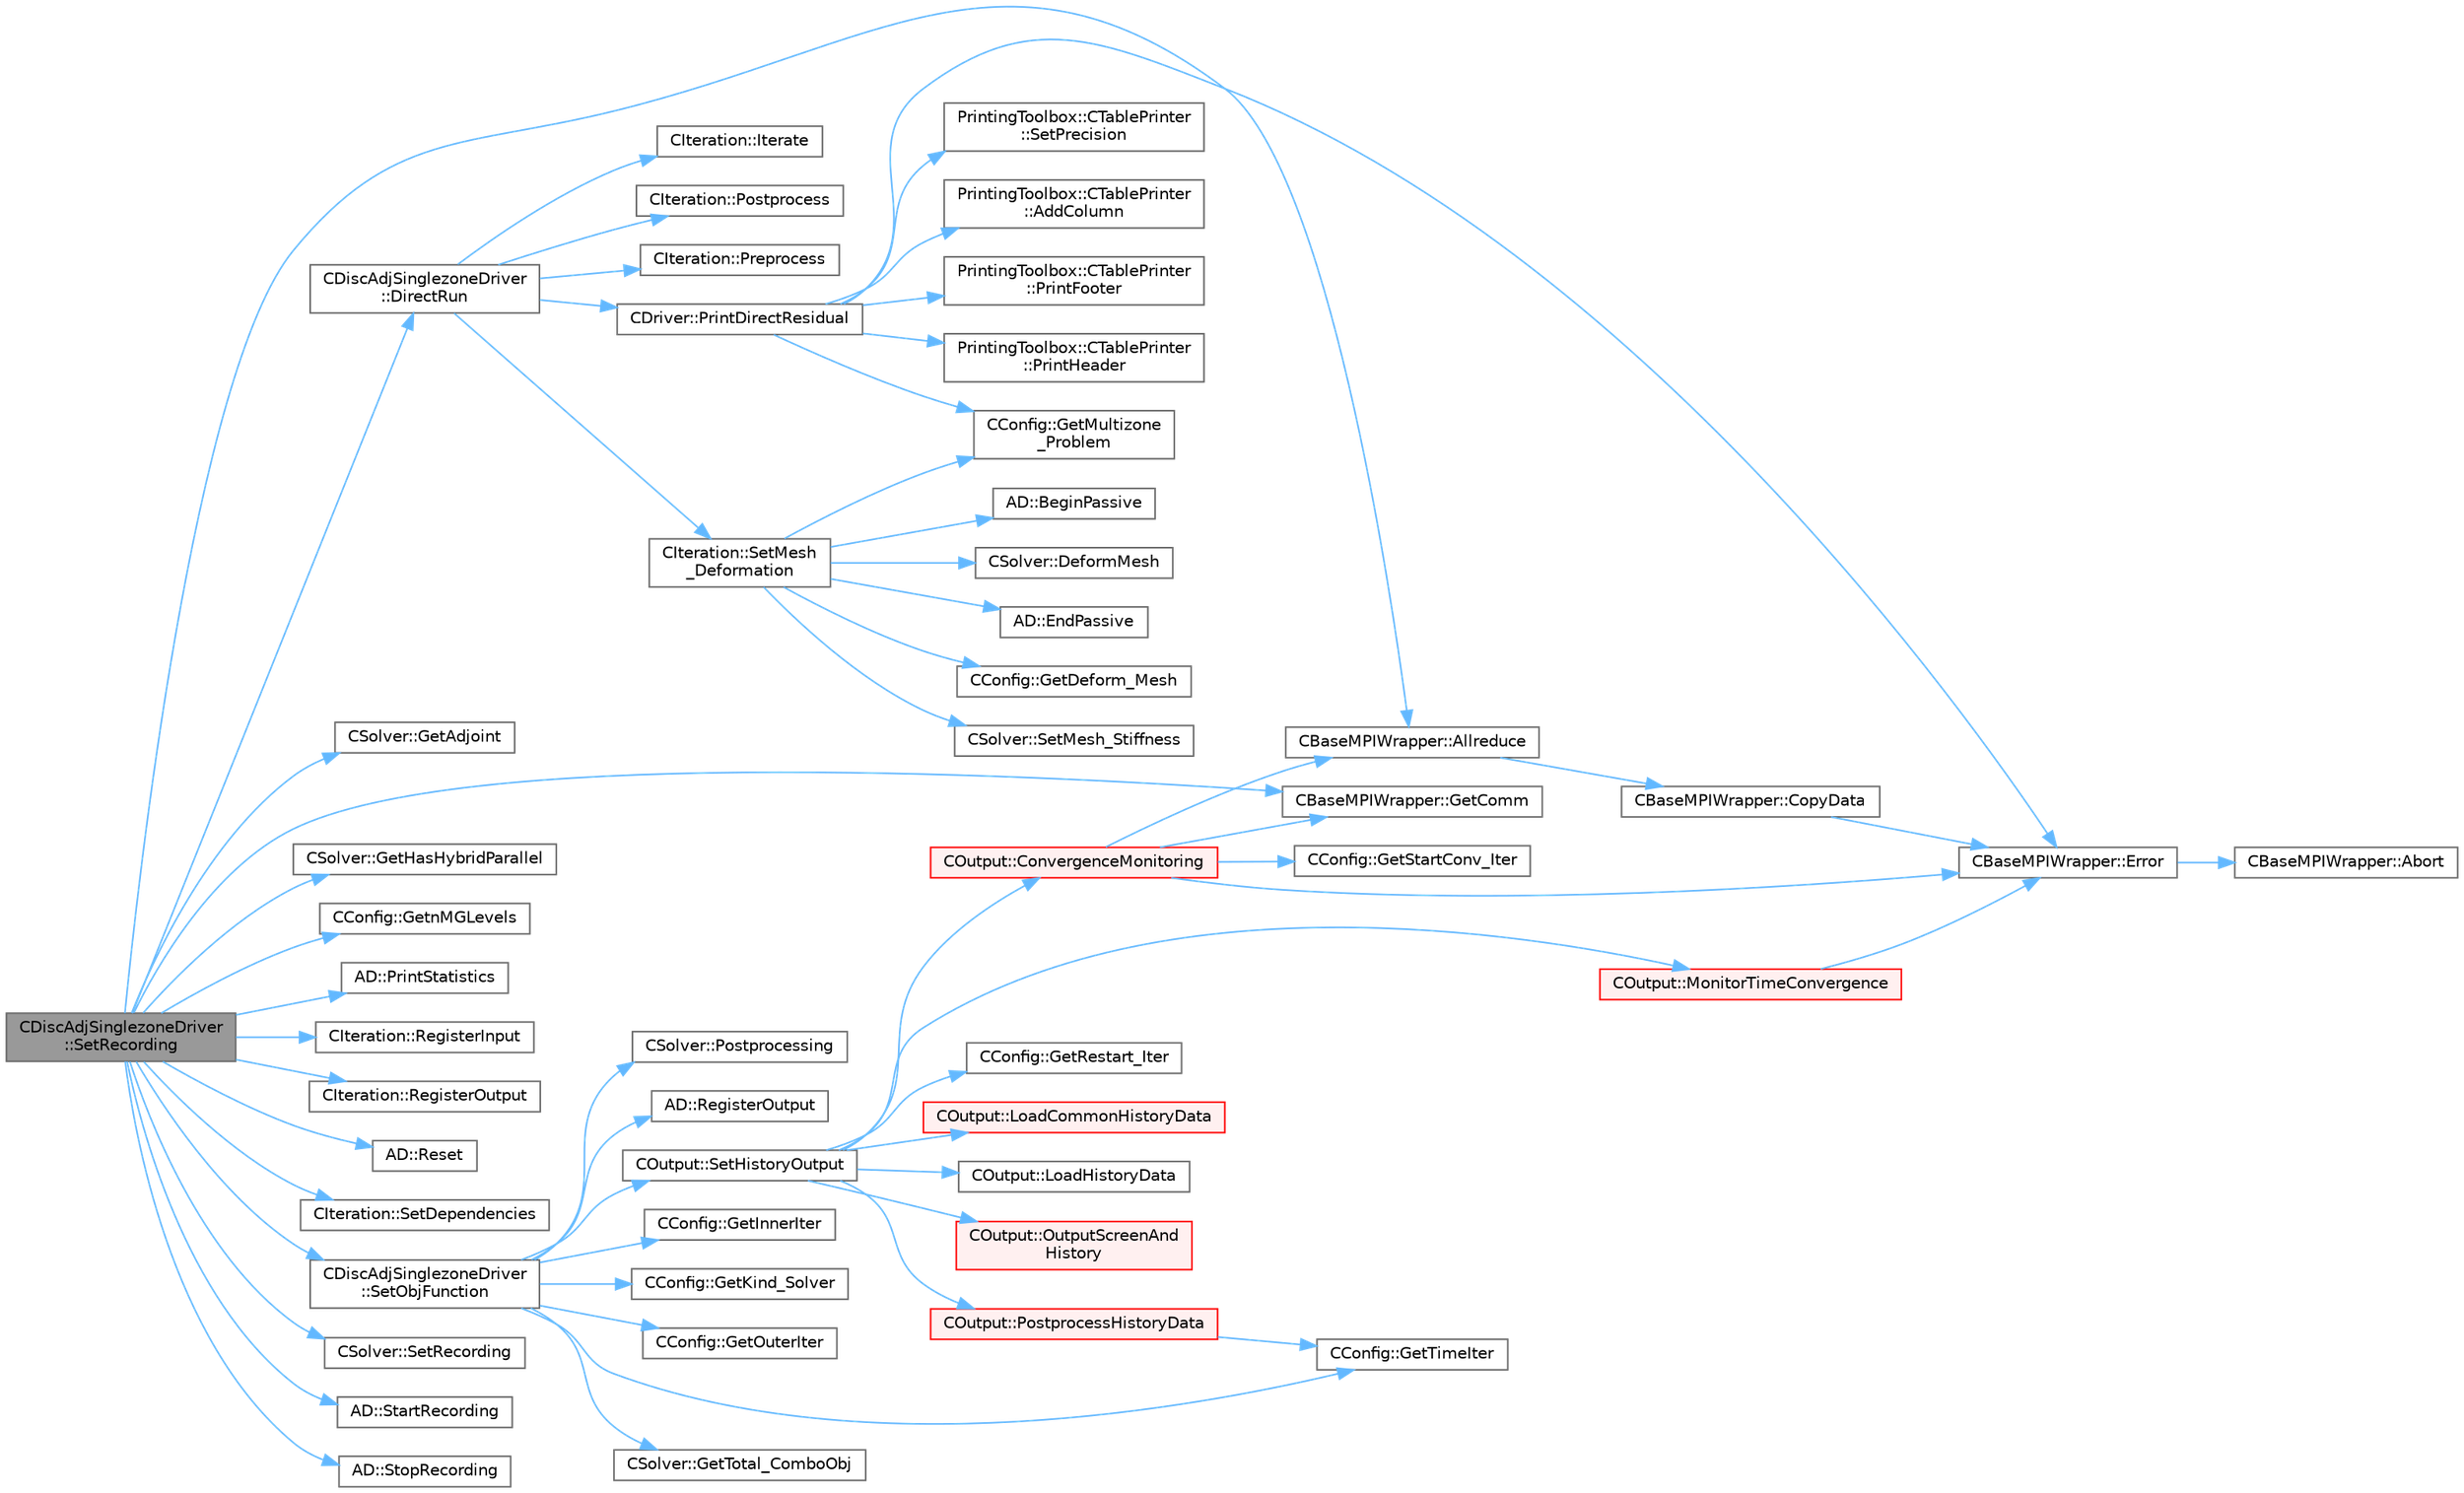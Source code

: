 digraph "CDiscAdjSinglezoneDriver::SetRecording"
{
 // LATEX_PDF_SIZE
  bgcolor="transparent";
  edge [fontname=Helvetica,fontsize=10,labelfontname=Helvetica,labelfontsize=10];
  node [fontname=Helvetica,fontsize=10,shape=box,height=0.2,width=0.4];
  rankdir="LR";
  Node1 [id="Node000001",label="CDiscAdjSinglezoneDriver\l::SetRecording",height=0.2,width=0.4,color="gray40", fillcolor="grey60", style="filled", fontcolor="black",tooltip="Record one iteration of a flow iteration in within multiple zones."];
  Node1 -> Node2 [id="edge1_Node000001_Node000002",color="steelblue1",style="solid",tooltip=" "];
  Node2 [id="Node000002",label="CBaseMPIWrapper::Allreduce",height=0.2,width=0.4,color="grey40", fillcolor="white", style="filled",URL="$classCBaseMPIWrapper.html#a381d4b3738c09d92ee1ae9f89715b541",tooltip=" "];
  Node2 -> Node3 [id="edge2_Node000002_Node000003",color="steelblue1",style="solid",tooltip=" "];
  Node3 [id="Node000003",label="CBaseMPIWrapper::CopyData",height=0.2,width=0.4,color="grey40", fillcolor="white", style="filled",URL="$classCBaseMPIWrapper.html#a3c28692a4cab67ad0f81d18273db3d23",tooltip=" "];
  Node3 -> Node4 [id="edge3_Node000003_Node000004",color="steelblue1",style="solid",tooltip=" "];
  Node4 [id="Node000004",label="CBaseMPIWrapper::Error",height=0.2,width=0.4,color="grey40", fillcolor="white", style="filled",URL="$classCBaseMPIWrapper.html#a04457c47629bda56704e6a8804833eeb",tooltip=" "];
  Node4 -> Node5 [id="edge4_Node000004_Node000005",color="steelblue1",style="solid",tooltip=" "];
  Node5 [id="Node000005",label="CBaseMPIWrapper::Abort",height=0.2,width=0.4,color="grey40", fillcolor="white", style="filled",URL="$classCBaseMPIWrapper.html#af7297d861dca86b45cf561b6ab642e8f",tooltip=" "];
  Node1 -> Node6 [id="edge5_Node000001_Node000006",color="steelblue1",style="solid",tooltip=" "];
  Node6 [id="Node000006",label="CDiscAdjSinglezoneDriver\l::DirectRun",height=0.2,width=0.4,color="grey40", fillcolor="white", style="filled",URL="$classCDiscAdjSinglezoneDriver.html#ab8e9115b4d9fb93eaa02b058077dd7de",tooltip="Run one iteration of the solver."];
  Node6 -> Node7 [id="edge6_Node000006_Node000007",color="steelblue1",style="solid",tooltip=" "];
  Node7 [id="Node000007",label="CIteration::Iterate",height=0.2,width=0.4,color="grey40", fillcolor="white", style="filled",URL="$classCIteration.html#a9f0ac38993f5b525e1aa101125a4a222",tooltip="A virtual member."];
  Node6 -> Node8 [id="edge7_Node000006_Node000008",color="steelblue1",style="solid",tooltip=" "];
  Node8 [id="Node000008",label="CIteration::Postprocess",height=0.2,width=0.4,color="grey40", fillcolor="white", style="filled",URL="$classCIteration.html#ad306d277e9a09f6e6c6d08590aa234a6",tooltip="A virtual member."];
  Node6 -> Node9 [id="edge8_Node000006_Node000009",color="steelblue1",style="solid",tooltip=" "];
  Node9 [id="Node000009",label="CIteration::Preprocess",height=0.2,width=0.4,color="grey40", fillcolor="white", style="filled",URL="$classCIteration.html#a2188de0627fe026e59b60b99bf3aa34d",tooltip="A virtual member."];
  Node6 -> Node10 [id="edge9_Node000006_Node000010",color="steelblue1",style="solid",tooltip=" "];
  Node10 [id="Node000010",label="CDriver::PrintDirectResidual",height=0.2,width=0.4,color="grey40", fillcolor="white", style="filled",URL="$classCDriver.html#a57fa51de6cd01f9946ed9102b92c9204",tooltip="Print out the direct residuals."];
  Node10 -> Node11 [id="edge10_Node000010_Node000011",color="steelblue1",style="solid",tooltip=" "];
  Node11 [id="Node000011",label="PrintingToolbox::CTablePrinter\l::AddColumn",height=0.2,width=0.4,color="grey40", fillcolor="white", style="filled",URL="$classPrintingToolbox_1_1CTablePrinter.html#af3ddbf0da1a37cc37be7caac031dd4c4",tooltip="Add a column to the table by specifiying the header name and the width."];
  Node10 -> Node4 [id="edge11_Node000010_Node000004",color="steelblue1",style="solid",tooltip=" "];
  Node10 -> Node12 [id="edge12_Node000010_Node000012",color="steelblue1",style="solid",tooltip=" "];
  Node12 [id="Node000012",label="CConfig::GetMultizone\l_Problem",height=0.2,width=0.4,color="grey40", fillcolor="white", style="filled",URL="$classCConfig.html#abafdda03255a7f71a9701ded02f6d231",tooltip="Get whether the simulation we are running is a multizone simulation."];
  Node10 -> Node13 [id="edge13_Node000010_Node000013",color="steelblue1",style="solid",tooltip=" "];
  Node13 [id="Node000013",label="PrintingToolbox::CTablePrinter\l::PrintFooter",height=0.2,width=0.4,color="grey40", fillcolor="white", style="filled",URL="$classPrintingToolbox_1_1CTablePrinter.html#ac1bc6229daf9b3181de565905281ee2a",tooltip="Print the footer."];
  Node10 -> Node14 [id="edge14_Node000010_Node000014",color="steelblue1",style="solid",tooltip=" "];
  Node14 [id="Node000014",label="PrintingToolbox::CTablePrinter\l::PrintHeader",height=0.2,width=0.4,color="grey40", fillcolor="white", style="filled",URL="$classPrintingToolbox_1_1CTablePrinter.html#a475fafce69bdc78e973a2546e6e6be76",tooltip="Print the header."];
  Node10 -> Node15 [id="edge15_Node000010_Node000015",color="steelblue1",style="solid",tooltip=" "];
  Node15 [id="Node000015",label="PrintingToolbox::CTablePrinter\l::SetPrecision",height=0.2,width=0.4,color="grey40", fillcolor="white", style="filled",URL="$classPrintingToolbox_1_1CTablePrinter.html#a99b7d9fa9a270d8da75ccdaf2bf62a0e",tooltip="Set the floating point precision."];
  Node6 -> Node16 [id="edge16_Node000006_Node000016",color="steelblue1",style="solid",tooltip=" "];
  Node16 [id="Node000016",label="CIteration::SetMesh\l_Deformation",height=0.2,width=0.4,color="grey40", fillcolor="white", style="filled",URL="$classCIteration.html#af7c9bca7e9b04e2fbadc0baaa18e801a",tooltip="Run the mesh deformation algorithms."];
  Node16 -> Node17 [id="edge17_Node000016_Node000017",color="steelblue1",style="solid",tooltip=" "];
  Node17 [id="Node000017",label="AD::BeginPassive",height=0.2,width=0.4,color="grey40", fillcolor="white", style="filled",URL="$namespaceAD.html#a17303e0b54570243d54732b02655f9a5",tooltip="Start a passive region, i.e. stop recording."];
  Node16 -> Node18 [id="edge18_Node000016_Node000018",color="steelblue1",style="solid",tooltip=" "];
  Node18 [id="Node000018",label="CSolver::DeformMesh",height=0.2,width=0.4,color="grey40", fillcolor="white", style="filled",URL="$classCSolver.html#a351a9c050224a806579050ab8e401b9c",tooltip="A virtual member."];
  Node16 -> Node19 [id="edge19_Node000016_Node000019",color="steelblue1",style="solid",tooltip=" "];
  Node19 [id="Node000019",label="AD::EndPassive",height=0.2,width=0.4,color="grey40", fillcolor="white", style="filled",URL="$namespaceAD.html#af5a5809a923faf03119828c329bc2db7",tooltip="End a passive region, i.e. start recording if we were recording before."];
  Node16 -> Node20 [id="edge20_Node000016_Node000020",color="steelblue1",style="solid",tooltip=" "];
  Node20 [id="Node000020",label="CConfig::GetDeform_Mesh",height=0.2,width=0.4,color="grey40", fillcolor="white", style="filled",URL="$classCConfig.html#a74c97dfeaa45d3f37d5696d798dafad9",tooltip="Get information about whether the mesh will be deformed using pseudo linear elasticity."];
  Node16 -> Node12 [id="edge21_Node000016_Node000012",color="steelblue1",style="solid",tooltip=" "];
  Node16 -> Node21 [id="edge22_Node000016_Node000021",color="steelblue1",style="solid",tooltip=" "];
  Node21 [id="Node000021",label="CSolver::SetMesh_Stiffness",height=0.2,width=0.4,color="grey40", fillcolor="white", style="filled",URL="$classCSolver.html#a36f61dd57f1c4eaa148cd1957792edef",tooltip="A virtual member."];
  Node1 -> Node22 [id="edge23_Node000001_Node000022",color="steelblue1",style="solid",tooltip=" "];
  Node22 [id="Node000022",label="CSolver::GetAdjoint",height=0.2,width=0.4,color="grey40", fillcolor="white", style="filled",URL="$classCSolver.html#abc0d80a004597a2ec8b198bfbe5b0217",tooltip="Get information whether the initialization is an adjoint solver or not."];
  Node1 -> Node23 [id="edge24_Node000001_Node000023",color="steelblue1",style="solid",tooltip=" "];
  Node23 [id="Node000023",label="CBaseMPIWrapper::GetComm",height=0.2,width=0.4,color="grey40", fillcolor="white", style="filled",URL="$classCBaseMPIWrapper.html#a8154391fc3522954802889d81d4ef5da",tooltip=" "];
  Node1 -> Node24 [id="edge25_Node000001_Node000024",color="steelblue1",style="solid",tooltip=" "];
  Node24 [id="Node000024",label="CSolver::GetHasHybridParallel",height=0.2,width=0.4,color="grey40", fillcolor="white", style="filled",URL="$classCSolver.html#a4cb0233ceca5d9b694441bba02f7fe8e",tooltip="Whether the methods of the solver called by multi/single-grid iteration can be executed by multiple t..."];
  Node1 -> Node25 [id="edge26_Node000001_Node000025",color="steelblue1",style="solid",tooltip=" "];
  Node25 [id="Node000025",label="CConfig::GetnMGLevels",height=0.2,width=0.4,color="grey40", fillcolor="white", style="filled",URL="$classCConfig.html#a15a61a6f9a1d415c3509018f4916c5c1",tooltip="Get the number of multigrid levels."];
  Node1 -> Node26 [id="edge27_Node000001_Node000026",color="steelblue1",style="solid",tooltip=" "];
  Node26 [id="Node000026",label="AD::PrintStatistics",height=0.2,width=0.4,color="grey40", fillcolor="white", style="filled",URL="$namespaceAD.html#a550da7d52493ef5d414a563f9ac2f737",tooltip="Prints out tape statistics."];
  Node1 -> Node27 [id="edge28_Node000001_Node000027",color="steelblue1",style="solid",tooltip=" "];
  Node27 [id="Node000027",label="CIteration::RegisterInput",height=0.2,width=0.4,color="grey40", fillcolor="white", style="filled",URL="$classCIteration.html#aa63e3b2401b2f9f0c412b99c3383d70a",tooltip=" "];
  Node1 -> Node28 [id="edge29_Node000001_Node000028",color="steelblue1",style="solid",tooltip=" "];
  Node28 [id="Node000028",label="CIteration::RegisterOutput",height=0.2,width=0.4,color="grey40", fillcolor="white", style="filled",URL="$classCIteration.html#a922a52e44088772c44e4f9f7aa4e9759",tooltip=" "];
  Node1 -> Node29 [id="edge30_Node000001_Node000029",color="steelblue1",style="solid",tooltip=" "];
  Node29 [id="Node000029",label="AD::Reset",height=0.2,width=0.4,color="grey40", fillcolor="white", style="filled",URL="$namespaceAD.html#a410b9fd84f6a9a3b36c3def03c2baffe",tooltip="Reset the tape structure to be ready for a new recording."];
  Node1 -> Node30 [id="edge31_Node000001_Node000030",color="steelblue1",style="solid",tooltip=" "];
  Node30 [id="Node000030",label="CIteration::SetDependencies",height=0.2,width=0.4,color="grey40", fillcolor="white", style="filled",URL="$classCIteration.html#af9bc02ddcc406e96ca18e2b15d3a79bc",tooltip=" "];
  Node1 -> Node31 [id="edge32_Node000001_Node000031",color="steelblue1",style="solid",tooltip=" "];
  Node31 [id="Node000031",label="CDiscAdjSinglezoneDriver\l::SetObjFunction",height=0.2,width=0.4,color="grey40", fillcolor="white", style="filled",URL="$classCDiscAdjSinglezoneDriver.html#aea0513ac808106c6a92be610b3b17a6a",tooltip="Set the objective function."];
  Node31 -> Node32 [id="edge33_Node000031_Node000032",color="steelblue1",style="solid",tooltip=" "];
  Node32 [id="Node000032",label="CConfig::GetInnerIter",height=0.2,width=0.4,color="grey40", fillcolor="white", style="filled",URL="$classCConfig.html#a079a90396222697f01e0c365285c915d",tooltip="Get the current FSI iteration number."];
  Node31 -> Node33 [id="edge34_Node000031_Node000033",color="steelblue1",style="solid",tooltip=" "];
  Node33 [id="Node000033",label="CConfig::GetKind_Solver",height=0.2,width=0.4,color="grey40", fillcolor="white", style="filled",URL="$classCConfig.html#a77312cf52a5ba2cc1239b7cee6fce7a7",tooltip="Governing equations of the flow (it can be different from the run time equation)."];
  Node31 -> Node34 [id="edge35_Node000031_Node000034",color="steelblue1",style="solid",tooltip=" "];
  Node34 [id="Node000034",label="CConfig::GetOuterIter",height=0.2,width=0.4,color="grey40", fillcolor="white", style="filled",URL="$classCConfig.html#a9acc5e98315125a6343cefcbf177bffc",tooltip="Get the current FSI iteration number."];
  Node31 -> Node35 [id="edge36_Node000031_Node000035",color="steelblue1",style="solid",tooltip=" "];
  Node35 [id="Node000035",label="CConfig::GetTimeIter",height=0.2,width=0.4,color="grey40", fillcolor="white", style="filled",URL="$classCConfig.html#aec6051895c2e4f593a5c245104548b78",tooltip="Get the current time iteration number."];
  Node31 -> Node36 [id="edge37_Node000031_Node000036",color="steelblue1",style="solid",tooltip=" "];
  Node36 [id="Node000036",label="CSolver::GetTotal_ComboObj",height=0.2,width=0.4,color="grey40", fillcolor="white", style="filled",URL="$classCSolver.html#a04b71f5db1330c3ddd0dd31c8829801e",tooltip="Provide the total \"combo\" objective (weighted sum of other values)."];
  Node31 -> Node37 [id="edge38_Node000031_Node000037",color="steelblue1",style="solid",tooltip=" "];
  Node37 [id="Node000037",label="CSolver::Postprocessing",height=0.2,width=0.4,color="grey40", fillcolor="white", style="filled",URL="$classCSolver.html#a3bbd97faea2faca3912f766870d9991f",tooltip="A virtual member."];
  Node31 -> Node38 [id="edge39_Node000031_Node000038",color="steelblue1",style="solid",tooltip=" "];
  Node38 [id="Node000038",label="AD::RegisterOutput",height=0.2,width=0.4,color="grey40", fillcolor="white", style="filled",URL="$namespaceAD.html#ae381e45797545e980376c4aeb3f5afdc",tooltip="Registers the variable as an output. I.e. as the root of the computational graph."];
  Node31 -> Node39 [id="edge40_Node000031_Node000039",color="steelblue1",style="solid",tooltip=" "];
  Node39 [id="Node000039",label="COutput::SetHistoryOutput",height=0.2,width=0.4,color="grey40", fillcolor="white", style="filled",URL="$classCOutput.html#a3a35f6e09eaf499f1f709088cb80e702",tooltip="Collects history data from the solvers, monitors the convergence and writes to screen and history fil..."];
  Node39 -> Node40 [id="edge41_Node000039_Node000040",color="steelblue1",style="solid",tooltip=" "];
  Node40 [id="Node000040",label="COutput::ConvergenceMonitoring",height=0.2,width=0.4,color="red", fillcolor="#FFF0F0", style="filled",URL="$classCOutput.html#a8e7c6b3e1b544cfbb2df8aea60dfa632",tooltip="Monitor the convergence of an output field."];
  Node40 -> Node2 [id="edge42_Node000040_Node000002",color="steelblue1",style="solid",tooltip=" "];
  Node40 -> Node4 [id="edge43_Node000040_Node000004",color="steelblue1",style="solid",tooltip=" "];
  Node40 -> Node23 [id="edge44_Node000040_Node000023",color="steelblue1",style="solid",tooltip=" "];
  Node40 -> Node41 [id="edge45_Node000040_Node000041",color="steelblue1",style="solid",tooltip=" "];
  Node41 [id="Node000041",label="CConfig::GetStartConv_Iter",height=0.2,width=0.4,color="grey40", fillcolor="white", style="filled",URL="$classCConfig.html#af39d61d7738b0104b4fe26d8f177c90f",tooltip="Get the number of iterations that are not considered in the convergence criteria."];
  Node39 -> Node44 [id="edge46_Node000039_Node000044",color="steelblue1",style="solid",tooltip=" "];
  Node44 [id="Node000044",label="CConfig::GetRestart_Iter",height=0.2,width=0.4,color="grey40", fillcolor="white", style="filled",URL="$classCConfig.html#aeca467e3a7c02d72b28ade957614035c",tooltip="Get the restart iteration."];
  Node39 -> Node45 [id="edge47_Node000039_Node000045",color="steelblue1",style="solid",tooltip=" "];
  Node45 [id="Node000045",label="COutput::LoadCommonHistoryData",height=0.2,width=0.4,color="red", fillcolor="#FFF0F0", style="filled",URL="$classCOutput.html#a6babc71093859506fc4ff953467b376f",tooltip="Load values of the history fields common for all solvers."];
  Node39 -> Node54 [id="edge48_Node000039_Node000054",color="steelblue1",style="solid",tooltip=" "];
  Node54 [id="Node000054",label="COutput::LoadHistoryData",height=0.2,width=0.4,color="grey40", fillcolor="white", style="filled",URL="$classCOutput.html#a0e243627ea7e1ef04e68cd9b51d2736b",tooltip="Load the history output field values."];
  Node39 -> Node55 [id="edge49_Node000039_Node000055",color="steelblue1",style="solid",tooltip=" "];
  Node55 [id="Node000055",label="COutput::MonitorTimeConvergence",height=0.2,width=0.4,color="red", fillcolor="#FFF0F0", style="filled",URL="$classCOutput.html#abf0226a5664f3309f2b7e1b4be6296c2",tooltip="Monitor the time convergence of the specified windowed-time-averaged ouput."];
  Node55 -> Node4 [id="edge50_Node000055_Node000004",color="steelblue1",style="solid",tooltip=" "];
  Node39 -> Node61 [id="edge51_Node000039_Node000061",color="steelblue1",style="solid",tooltip=" "];
  Node61 [id="Node000061",label="COutput::OutputScreenAnd\lHistory",height=0.2,width=0.4,color="red", fillcolor="#FFF0F0", style="filled",URL="$classCOutput.html#aeb8eeb121eddd2aeb2d24de85799b62a",tooltip="Write screen and history output."];
  Node39 -> Node82 [id="edge52_Node000039_Node000082",color="steelblue1",style="solid",tooltip=" "];
  Node82 [id="Node000082",label="COutput::PostprocessHistoryData",height=0.2,width=0.4,color="red", fillcolor="#FFF0F0", style="filled",URL="$classCOutput.html#ac02c6daceb4e9d22890e56a7f7a55671",tooltip="Postprocess_HistoryData."];
  Node82 -> Node35 [id="edge53_Node000082_Node000035",color="steelblue1",style="solid",tooltip=" "];
  Node1 -> Node87 [id="edge54_Node000001_Node000087",color="steelblue1",style="solid",tooltip=" "];
  Node87 [id="Node000087",label="CSolver::SetRecording",height=0.2,width=0.4,color="grey40", fillcolor="white", style="filled",URL="$classCSolver.html#a77b00d3646bfcb6cb1998b6d8c6e2391",tooltip="A virtual member."];
  Node1 -> Node88 [id="edge55_Node000001_Node000088",color="steelblue1",style="solid",tooltip=" "];
  Node88 [id="Node000088",label="AD::StartRecording",height=0.2,width=0.4,color="grey40", fillcolor="white", style="filled",URL="$namespaceAD.html#aa411ae358859e654be30b522fdf7a7ba",tooltip="Start the recording of the operations and involved variables. If called, the computational graph of a..."];
  Node1 -> Node89 [id="edge56_Node000001_Node000089",color="steelblue1",style="solid",tooltip=" "];
  Node89 [id="Node000089",label="AD::StopRecording",height=0.2,width=0.4,color="grey40", fillcolor="white", style="filled",URL="$namespaceAD.html#a97670077955608a47f6cc7ee3548e424",tooltip="Stops the recording of the operations and variables."];
}
